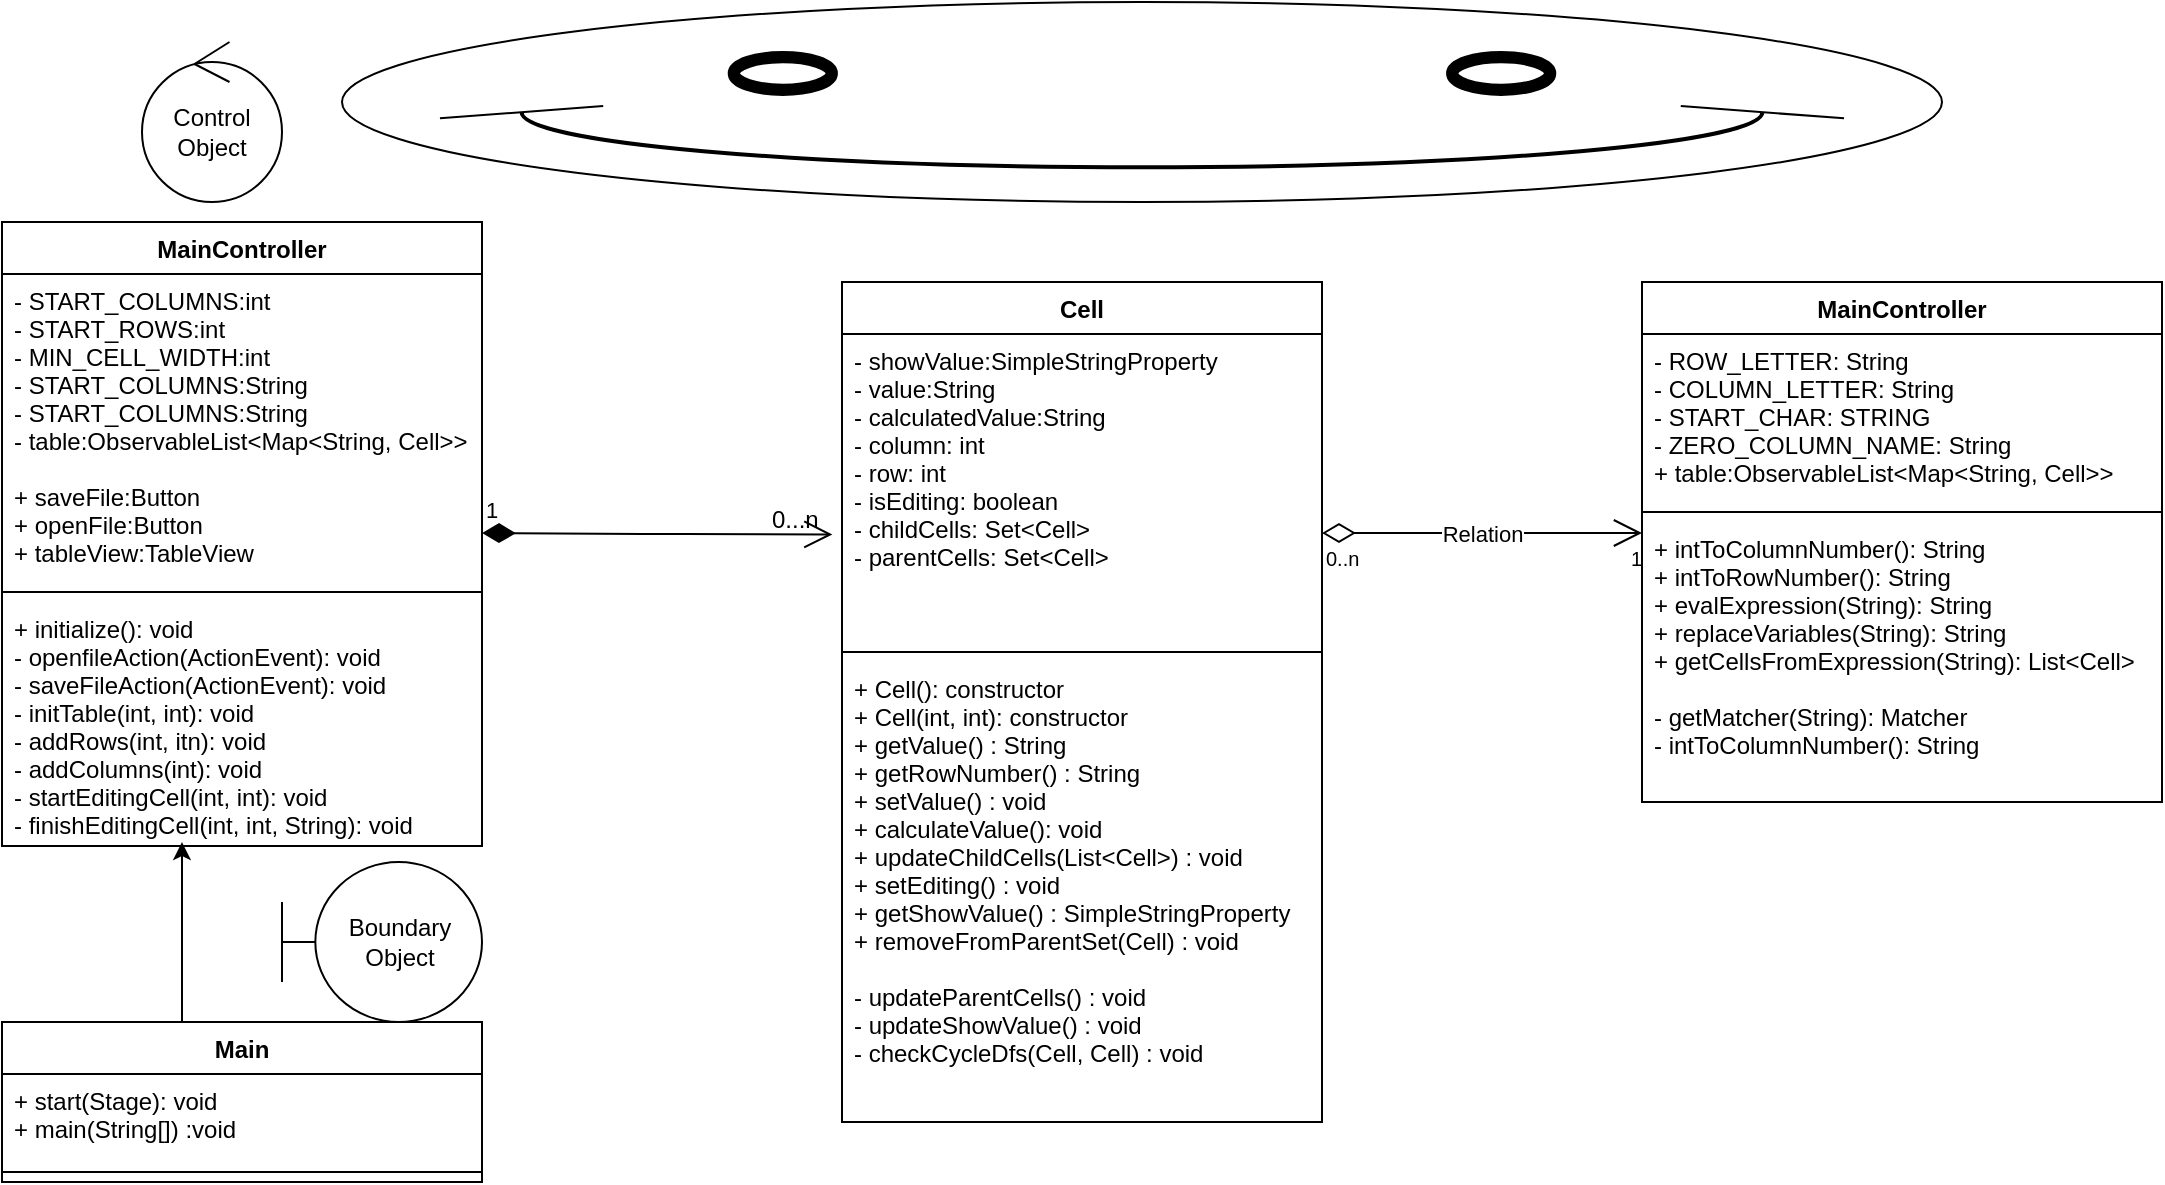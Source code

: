 <mxfile version="12.2.4" pages="1"><diagram id="8O3XdeEPxq3Q2SAcMyhs" name="Page-1"><mxGraphModel dx="1356" dy="686" grid="1" gridSize="10" guides="1" tooltips="1" connect="1" arrows="1" fold="1" page="1" pageScale="1" pageWidth="850" pageHeight="1100" math="0" shadow="0"><root><mxCell id="0"/><mxCell id="1" parent="0"/><mxCell id="2" value="Control Object" style="ellipse;shape=umlControl;whiteSpace=wrap;html=1;" parent="1" vertex="1"><mxGeometry x="100" y="30" width="70" height="80" as="geometry"/></mxCell><mxCell id="3" value="MainController" style="swimlane;fontStyle=1;align=center;verticalAlign=top;childLayout=stackLayout;horizontal=1;startSize=26;horizontalStack=0;resizeParent=1;resizeParentMax=0;resizeLast=0;collapsible=1;marginBottom=0;" parent="1" vertex="1"><mxGeometry x="30" y="120" width="240" height="312" as="geometry"/></mxCell><mxCell id="4" value="- START_COLUMNS:int&#10;- START_ROWS:int&#10;- MIN_CELL_WIDTH:int&#10;- START_COLUMNS:String&#10;- START_COLUMNS:String&#10;- table:ObservableList&lt;Map&lt;String, Cell&gt;&gt;&#10;&#10;+ saveFile:Button&#10;+ openFile:Button&#10;+ tableView:TableView&#10;&#10;" style="text;strokeColor=none;fillColor=none;align=left;verticalAlign=top;spacingLeft=4;spacingRight=4;overflow=hidden;rotatable=0;points=[[0,0.5],[1,0.5]];portConstraint=eastwest;" parent="3" vertex="1"><mxGeometry y="26" width="240" height="154" as="geometry"/></mxCell><mxCell id="5" value="" style="line;strokeWidth=1;fillColor=none;align=left;verticalAlign=middle;spacingTop=-1;spacingLeft=3;spacingRight=3;rotatable=0;labelPosition=right;points=[];portConstraint=eastwest;" parent="3" vertex="1"><mxGeometry y="180" width="240" height="10" as="geometry"/></mxCell><mxCell id="6" value="+ initialize(): void&#10;- openfileAction(ActionEvent): void&#10;- saveFileAction(ActionEvent): void&#10;- initTable(int, int): void&#10;- addRows(int, itn): void&#10;- addColumns(int): void&#10;- startEditingCell(int, int): void&#10;- finishEditingCell(int, int, String): void" style="text;strokeColor=none;fillColor=none;align=left;verticalAlign=top;spacingLeft=4;spacingRight=4;overflow=hidden;rotatable=0;points=[[0,0.5],[1,0.5]];portConstraint=eastwest;" parent="3" vertex="1"><mxGeometry y="190" width="240" height="122" as="geometry"/></mxCell><mxCell id="12" value="" style="endArrow=classic;html=1;entryX=0.375;entryY=0.984;entryDx=0;entryDy=0;entryPerimeter=0;" parent="1" target="6" edge="1"><mxGeometry width="50" height="50" relative="1" as="geometry"><mxPoint x="120" y="520" as="sourcePoint"/><mxPoint x="90" y="460" as="targetPoint"/></mxGeometry></mxCell><mxCell id="13" value="Main&#10;" style="swimlane;fontStyle=1;align=center;verticalAlign=top;childLayout=stackLayout;horizontal=1;startSize=26;horizontalStack=0;resizeParent=1;resizeParentMax=0;resizeLast=0;collapsible=1;marginBottom=0;" parent="1" vertex="1"><mxGeometry x="30" y="520" width="240" height="80" as="geometry"/></mxCell><mxCell id="14" value="+ start(Stage): void&#10;+ main(String[]) :void" style="text;strokeColor=none;fillColor=none;align=left;verticalAlign=top;spacingLeft=4;spacingRight=4;overflow=hidden;rotatable=0;points=[[0,0.5],[1,0.5]];portConstraint=eastwest;" parent="13" vertex="1"><mxGeometry y="26" width="240" height="44" as="geometry"/></mxCell><mxCell id="15" value="" style="line;strokeWidth=1;fillColor=none;align=left;verticalAlign=middle;spacingTop=-1;spacingLeft=3;spacingRight=3;rotatable=0;labelPosition=right;points=[];portConstraint=eastwest;" parent="13" vertex="1"><mxGeometry y="70" width="240" height="10" as="geometry"/></mxCell><mxCell id="17" value="Boundary Object" style="shape=umlBoundary;whiteSpace=wrap;html=1;" parent="1" vertex="1"><mxGeometry x="170" y="440" width="100" height="80" as="geometry"/></mxCell><mxCell id="19" value="" style="verticalLabelPosition=bottom;verticalAlign=top;html=1;shape=mxgraph.basic.smiley" parent="1" vertex="1"><mxGeometry x="200" y="10" width="800" height="100" as="geometry"/></mxCell><mxCell id="20" value="1" style="endArrow=open;html=1;endSize=12;startArrow=diamondThin;startSize=14;startFill=1;edgeStyle=orthogonalEdgeStyle;align=left;verticalAlign=bottom;entryX=-0.02;entryY=0.651;entryDx=0;entryDy=0;entryPerimeter=0;" parent="1" target="23" edge="1"><mxGeometry x="-1" y="3" relative="1" as="geometry"><mxPoint x="270" y="275.5" as="sourcePoint"/><mxPoint x="430" y="275.5" as="targetPoint"/></mxGeometry></mxCell><mxCell id="21" value="0...n&lt;br&gt;" style="text;html=1;resizable=0;points=[];autosize=1;align=left;verticalAlign=top;spacingTop=-4;" parent="1" vertex="1"><mxGeometry x="413" y="259" width="40" height="10" as="geometry"/></mxCell><mxCell id="22" value="Cell" style="swimlane;fontStyle=1;align=center;verticalAlign=top;childLayout=stackLayout;horizontal=1;startSize=26;horizontalStack=0;resizeParent=1;resizeParentMax=0;resizeLast=0;collapsible=1;marginBottom=0;" parent="1" vertex="1"><mxGeometry x="450" y="150" width="240" height="420" as="geometry"/></mxCell><mxCell id="23" value="- showValue:SimpleStringProperty&#10;- value:String&#10;- calculatedValue:String&#10;- column: int&#10;- row: int&#10;- isEditing: boolean&#10;- childCells: Set&lt;Cell&gt;&#10;- parentCells: Set&lt;Cell&gt;&#10;" style="text;strokeColor=none;fillColor=none;align=left;verticalAlign=top;spacingLeft=4;spacingRight=4;overflow=hidden;rotatable=0;points=[[0,0.5],[1,0.5]];portConstraint=eastwest;" parent="22" vertex="1"><mxGeometry y="26" width="240" height="154" as="geometry"/></mxCell><mxCell id="24" value="" style="line;strokeWidth=1;fillColor=none;align=left;verticalAlign=middle;spacingTop=-1;spacingLeft=3;spacingRight=3;rotatable=0;labelPosition=right;points=[];portConstraint=eastwest;" parent="22" vertex="1"><mxGeometry y="180" width="240" height="10" as="geometry"/></mxCell><mxCell id="25" value="+ Cell(): constructor&#10;+ Cell(int, int): constructor&#10;+ getValue() : String&#10;+ getRowNumber() : String &#10;+ setValue() : void&#10;+ calculateValue(): void&#10;+ updateChildCells(List&lt;Cell&gt;) : void&#10;+ setEditing() : void&#10;+ getShowValue() : SimpleStringProperty&#10;+ removeFromParentSet(Cell) : void&#10;&#10;- updateParentCells() : void&#10;- updateShowValue() : void&#10;- checkCycleDfs(Cell, Cell) : void&#10;" style="text;strokeColor=none;fillColor=none;align=left;verticalAlign=top;spacingLeft=4;spacingRight=4;overflow=hidden;rotatable=0;points=[[0,0.5],[1,0.5]];portConstraint=eastwest;" parent="22" vertex="1"><mxGeometry y="190" width="240" height="230" as="geometry"/></mxCell><mxCell id="26" value="Relation" style="endArrow=open;html=1;endSize=12;startArrow=diamondThin;startSize=14;startFill=0;edgeStyle=orthogonalEdgeStyle;" parent="1" edge="1"><mxGeometry relative="1" as="geometry"><mxPoint x="690" y="275.5" as="sourcePoint"/><mxPoint x="850" y="275.5" as="targetPoint"/></mxGeometry></mxCell><mxCell id="27" value="0..n" style="resizable=0;html=1;align=left;verticalAlign=top;labelBackgroundColor=#ffffff;fontSize=10;" parent="26" connectable="0" vertex="1"><mxGeometry x="-1" relative="1" as="geometry"/></mxCell><mxCell id="28" value="1" style="resizable=0;html=1;align=right;verticalAlign=top;labelBackgroundColor=#ffffff;fontSize=10;" parent="26" connectable="0" vertex="1"><mxGeometry x="1" relative="1" as="geometry"/></mxCell><mxCell id="33" value="MainController" style="swimlane;fontStyle=1;align=center;verticalAlign=top;childLayout=stackLayout;horizontal=1;startSize=26;horizontalStack=0;resizeParent=1;resizeParentMax=0;resizeLast=0;collapsible=1;marginBottom=0;" parent="1" vertex="1"><mxGeometry x="850" y="150" width="260" height="260" as="geometry"/></mxCell><mxCell id="34" value="- ROW_LETTER: String&#10;- COLUMN_LETTER: String&#10;- START_CHAR: STRING&#10;- ZERO_COLUMN_NAME: String&#10;+ table:ObservableList&lt;Map&lt;String, Cell&gt;&gt;&#10;" style="text;strokeColor=none;fillColor=none;align=left;verticalAlign=top;spacingLeft=4;spacingRight=4;overflow=hidden;rotatable=0;points=[[0,0.5],[1,0.5]];portConstraint=eastwest;" parent="33" vertex="1"><mxGeometry y="26" width="260" height="84" as="geometry"/></mxCell><mxCell id="35" value="" style="line;strokeWidth=1;fillColor=none;align=left;verticalAlign=middle;spacingTop=-1;spacingLeft=3;spacingRight=3;rotatable=0;labelPosition=right;points=[];portConstraint=eastwest;" parent="33" vertex="1"><mxGeometry y="110" width="260" height="10" as="geometry"/></mxCell><mxCell id="36" value="+ intToColumnNumber(): String&#10;+ intToRowNumber(): String&#10;+ evalExpression(String): String&#10;+ replaceVariables(String): String&#10;+ getCellsFromExpression(String): List&lt;Cell&gt;&#10;&#10;- getMatcher(String): Matcher&#10;- intToColumnNumber(): String" style="text;strokeColor=none;fillColor=none;align=left;verticalAlign=top;spacingLeft=4;spacingRight=4;overflow=hidden;rotatable=0;points=[[0,0.5],[1,0.5]];portConstraint=eastwest;" parent="33" vertex="1"><mxGeometry y="120" width="260" height="140" as="geometry"/></mxCell></root></mxGraphModel></diagram></mxfile>